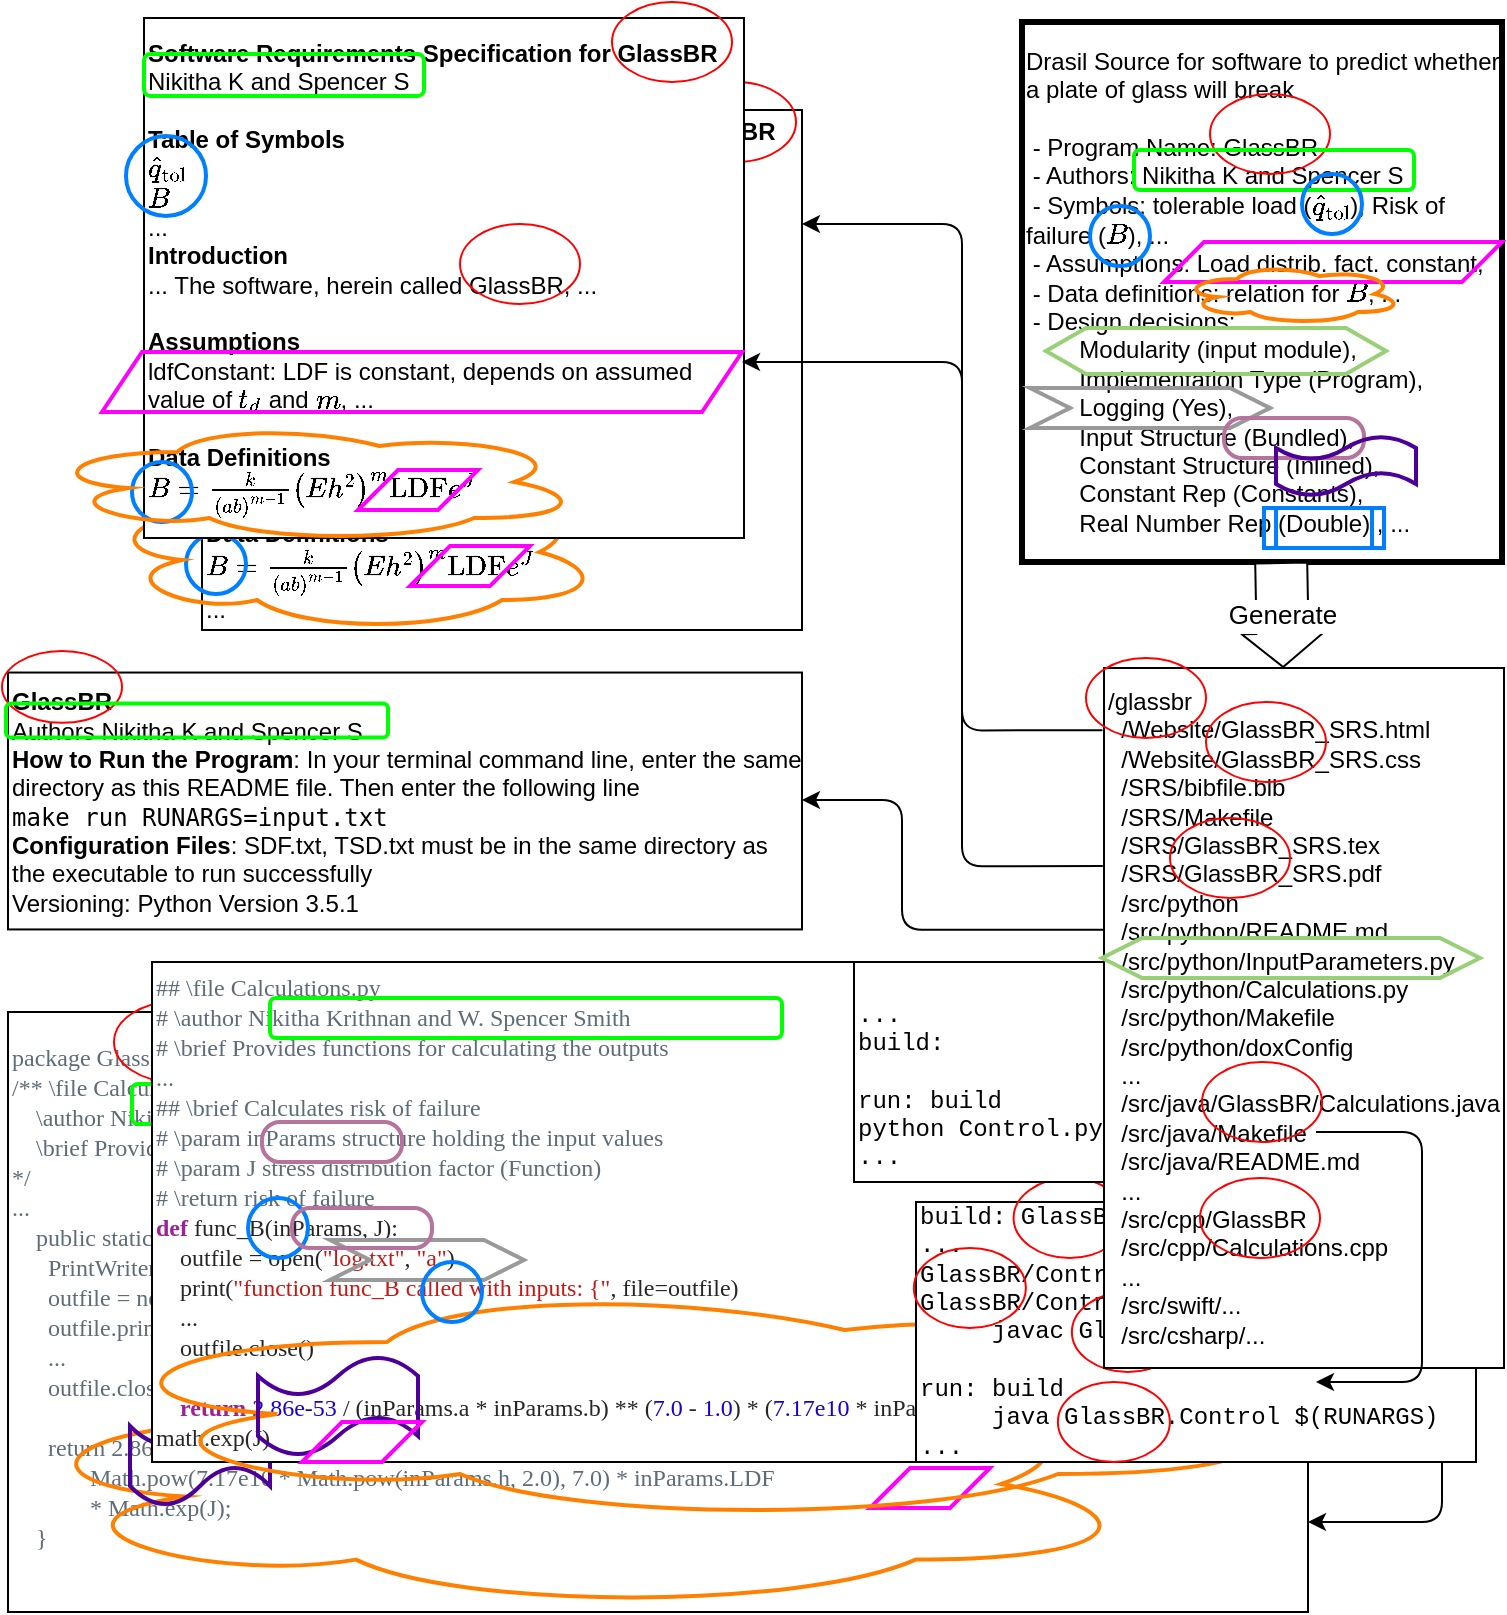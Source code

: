 <mxfile version="15.4.3" type="device"><diagram id="d-WKeMkgtsWJ3UM8GAVP" name="Page-1"><mxGraphModel dx="2272" dy="820" grid="1" gridSize="10" guides="0" tooltips="1" connect="0" arrows="0" fold="1" page="1" pageScale="1" pageWidth="850" pageHeight="1100" math="1" shadow="0"><root><mxCell id="0"/><mxCell id="1" parent="0"/><mxCell id="Y7YsO4KroyBGodmgQjPr-19" value="&lt;p class=&quot;p1&quot; style=&quot;margin: 0px ; font-stretch: normal ; line-height: normal ; background-color: rgb(255 , 255 , 255)&quot;&gt;&lt;font color=&quot;#5d6c79&quot; face=&quot;menlo&quot;&gt;package GlassBR;&lt;/font&gt;&lt;/p&gt;&lt;p class=&quot;p1&quot; style=&quot;margin: 0px ; font-stretch: normal ; line-height: normal ; background-color: rgb(255 , 255 , 255)&quot;&gt;&lt;font color=&quot;#5d6c79&quot; face=&quot;menlo&quot;&gt;/** \file Calculations.java&lt;/font&gt;&lt;/p&gt;&lt;p class=&quot;p1&quot; style=&quot;margin: 0px ; font-stretch: normal ; line-height: normal ; background-color: rgb(255 , 255 , 255)&quot;&gt;&lt;font color=&quot;#5d6c79&quot; face=&quot;menlo&quot;&gt;&amp;nbsp; &amp;nbsp; \author Nikitha Krithnan and W. Spencer Smith&lt;/font&gt;&lt;/p&gt;&lt;p class=&quot;p1&quot; style=&quot;margin: 0px ; font-stretch: normal ; line-height: normal ; background-color: rgb(255 , 255 , 255)&quot;&gt;&lt;font color=&quot;#5d6c79&quot; face=&quot;menlo&quot;&gt;&amp;nbsp; &amp;nbsp; \brief Provides functions for calculating the outputs&lt;/font&gt;&lt;/p&gt;&lt;p class=&quot;p1&quot; style=&quot;margin: 0px ; font-stretch: normal ; line-height: normal ; background-color: rgb(255 , 255 , 255)&quot;&gt;&lt;font color=&quot;#5d6c79&quot; face=&quot;menlo&quot;&gt;*/&lt;/font&gt;&lt;/p&gt;&lt;p class=&quot;p1&quot; style=&quot;margin: 0px ; font-stretch: normal ; line-height: normal ; background-color: rgb(255 , 255 , 255)&quot;&gt;&lt;font color=&quot;#5d6c79&quot; face=&quot;menlo&quot;&gt;...&lt;/font&gt;&lt;/p&gt;&lt;p class=&quot;p1&quot; style=&quot;margin: 0px ; font-stretch: normal ; line-height: normal ; background-color: rgb(255 , 255 , 255)&quot;&gt;&lt;span style=&quot;color: rgb(93 , 108 , 121) ; font-family: &amp;#34;menlo&amp;#34;&quot;&gt;&amp;nbsp; &amp;nbsp; public static double func_B(InputParameters inParams, double J) throws IOException {&lt;/span&gt;&lt;br&gt;&lt;/p&gt;&lt;p class=&quot;p1&quot; style=&quot;margin: 0px ; font-stretch: normal ; line-height: normal ; background-color: rgb(255 , 255 , 255)&quot;&gt;&lt;font color=&quot;#5d6c79&quot; face=&quot;menlo&quot;&gt;&amp;nbsp; &amp;nbsp; &amp;nbsp; PrintWriter outfile;&lt;/font&gt;&lt;/p&gt;&lt;p class=&quot;p1&quot; style=&quot;margin: 0px ; font-stretch: normal ; line-height: normal ; background-color: rgb(255 , 255 , 255)&quot;&gt;&lt;font color=&quot;#5d6c79&quot; face=&quot;menlo&quot;&gt;&amp;nbsp; &amp;nbsp; &amp;nbsp; outfile = new PrintWriter(new FileWriter(new File(&quot;log.txt&quot;), true));&lt;/font&gt;&lt;/p&gt;&lt;p class=&quot;p1&quot; style=&quot;margin: 0px ; font-stretch: normal ; line-height: normal ; background-color: rgb(255 , 255 , 255)&quot;&gt;&lt;font color=&quot;#5d6c79&quot; face=&quot;menlo&quot;&gt;&amp;nbsp; &amp;nbsp; &amp;nbsp; outfile.println(&quot;function func_B called with inputs: {&quot;);&lt;/font&gt;&lt;/p&gt;&lt;p class=&quot;p1&quot; style=&quot;margin: 0px ; font-stretch: normal ; line-height: normal ; background-color: rgb(255 , 255 , 255)&quot;&gt;&lt;span style=&quot;color: rgb(93 , 108 , 121) ; font-family: &amp;#34;menlo&amp;#34;&quot;&gt;&amp;nbsp; &amp;nbsp; &amp;nbsp; ...&lt;/span&gt;&lt;/p&gt;&lt;p class=&quot;p1&quot; style=&quot;margin: 0px ; font-stretch: normal ; line-height: normal ; background-color: rgb(255 , 255 , 255)&quot;&gt;&lt;span style=&quot;color: rgb(93 , 108 , 121) ; font-family: &amp;#34;menlo&amp;#34;&quot;&gt;&amp;nbsp; &amp;nbsp; &amp;nbsp; outfile.close();&lt;/span&gt;&lt;br&gt;&lt;/p&gt;&lt;p class=&quot;p1&quot; style=&quot;margin: 0px ; font-stretch: normal ; line-height: normal ; background-color: rgb(255 , 255 , 255)&quot;&gt;&lt;font color=&quot;#5d6c79&quot; face=&quot;menlo&quot;&gt;&amp;nbsp; &amp;nbsp; &amp;nbsp; &amp;nbsp;&amp;nbsp;&lt;/font&gt;&lt;/p&gt;&lt;p class=&quot;p1&quot; style=&quot;margin: 0px ; font-stretch: normal ; line-height: normal ; background-color: rgb(255 , 255 , 255)&quot;&gt;&lt;font color=&quot;#5d6c79&quot; face=&quot;menlo&quot;&gt;&amp;nbsp; &amp;nbsp; &amp;nbsp; return 2.86e-53 /Math.pow(inParams.a * inParams.b, 7.0 - 1.0) *&lt;/font&gt;&lt;/p&gt;&lt;p class=&quot;p1&quot; style=&quot;margin: 0px ; font-stretch: normal ; line-height: normal ; background-color: rgb(255 , 255 , 255)&quot;&gt;&lt;font color=&quot;#5d6c79&quot; face=&quot;menlo&quot;&gt;&amp;nbsp; &amp;nbsp; &amp;nbsp; &amp;nbsp; &amp;nbsp; &amp;nbsp; &amp;nbsp;Math.pow(7.17e10 * Math.pow(inParams.h, 2.0), 7.0) * inParams.LDF&amp;nbsp;&lt;/font&gt;&lt;/p&gt;&lt;p class=&quot;p1&quot; style=&quot;margin: 0px ; font-stretch: normal ; line-height: normal ; background-color: rgb(255 , 255 , 255)&quot;&gt;&lt;font color=&quot;#5d6c79&quot; face=&quot;menlo&quot;&gt;&amp;nbsp; &amp;nbsp; &amp;nbsp; &amp;nbsp; &amp;nbsp; &amp;nbsp; &amp;nbsp;* Math.exp(J);&lt;/font&gt;&lt;/p&gt;&lt;p class=&quot;p1&quot; style=&quot;margin: 0px ; font-stretch: normal ; line-height: normal ; background-color: rgb(255 , 255 , 255)&quot;&gt;&lt;font color=&quot;#5d6c79&quot; face=&quot;menlo&quot;&gt;&lt;/font&gt;&lt;/p&gt;&lt;p class=&quot;p1&quot; style=&quot;margin: 0px ; font-stretch: normal ; line-height: normal ; background-color: rgb(255 , 255 , 255)&quot;&gt;&lt;font color=&quot;#5d6c79&quot; face=&quot;menlo&quot;&gt;&amp;nbsp; &amp;nbsp; }&lt;/font&gt;&lt;/p&gt;&lt;div&gt;&lt;br&gt;&lt;/div&gt;" style="rounded=0;whiteSpace=wrap;html=1;align=left;fontFamily=Courier New;" parent="1" vertex="1"><mxGeometry x="-797" y="505" width="650" height="300" as="geometry"/></mxCell><mxCell id="Y7YsO4KroyBGodmgQjPr-22" value="" style="ellipse;whiteSpace=wrap;html=1;fillColor=none;strokeColor=#FF0000;" parent="1" vertex="1"><mxGeometry x="-744" y="500" width="60" height="40" as="geometry"/></mxCell><mxCell id="Y7YsO4KroyBGodmgQjPr-29" value="" style="rounded=1;whiteSpace=wrap;html=1;fillColor=none;strokeColor=#00FF00;strokeWidth=2;" parent="1" vertex="1"><mxGeometry x="-735" y="541" width="248" height="20" as="geometry"/></mxCell><mxCell id="Y7YsO4KroyBGodmgQjPr-50" value="" style="ellipse;whiteSpace=wrap;html=1;aspect=fixed;fontFamily=Courier New;strokeWidth=2;fillColor=none;align=left;strokeColor=#007FFF;" parent="1" vertex="1"><mxGeometry x="-634" y="600" width="30" height="30" as="geometry"/></mxCell><mxCell id="Y7YsO4KroyBGodmgQjPr-57" value="" style="ellipse;shape=cloud;whiteSpace=wrap;html=1;fontFamily=Courier New;strokeWidth=2;fillColor=none;align=left;strokeColor=#FF8000;" parent="1" vertex="1"><mxGeometry x="-800" y="678" width="571" height="126" as="geometry"/></mxCell><mxCell id="Y7YsO4KroyBGodmgQjPr-63" value="" style="shape=step;perimeter=stepPerimeter;whiteSpace=wrap;html=1;fixedSize=1;fontFamily=Courier New;strokeWidth=2;fillColor=none;align=left;strokeColor=#999999;" parent="1" vertex="1"><mxGeometry x="-486" y="639" width="120" height="20" as="geometry"/></mxCell><mxCell id="Y7YsO4KroyBGodmgQjPr-66" value="" style="rounded=1;whiteSpace=wrap;html=1;fontFamily=Courier New;strokeWidth=2;fillColor=none;align=left;strokeColor=#B5739D;arcSize=45;" parent="1" vertex="1"><mxGeometry x="-513" y="607" width="70" height="20" as="geometry"/></mxCell><mxCell id="Y7YsO4KroyBGodmgQjPr-69" value="" style="shape=tape;whiteSpace=wrap;html=1;fontFamily=Courier New;strokeWidth=2;fillColor=none;align=left;strokeColor=#4C0099;" parent="1" vertex="1"><mxGeometry x="-736" y="702" width="70" height="50" as="geometry"/></mxCell><mxCell id="jLepKlDc2zNC87XaFifs-2" value="" style="shape=process;whiteSpace=wrap;html=1;backgroundOutline=1;strokeWidth=2;strokeColor=#007FFF;fillColor=none;" parent="1" vertex="1"><mxGeometry x="-448" y="606" width="60" height="20" as="geometry"/></mxCell><mxCell id="UbG10RSQOsBZLtn41_ii-2" value="" style="shape=parallelogram;perimeter=parallelogramPerimeter;whiteSpace=wrap;html=1;fixedSize=1;fontFamily=Courier New;strokeWidth=2;fillColor=none;align=left;strokeColor=#FF00FF;" parent="1" vertex="1"><mxGeometry x="-366" y="733" width="60" height="20" as="geometry"/></mxCell><mxCell id="YKedqq_vjs1xDcSKjSfu-3" value="" style="group" vertex="1" connectable="0" parent="1"><mxGeometry x="-290" y="10" width="240" height="270" as="geometry"/></mxCell><mxCell id="fEJaJfxORMcDwGVmGDDN-1" value="Drasil Source for software to predict whether a plate of glass will break&lt;br&gt;&lt;span&gt;&lt;br&gt;&amp;nbsp;- Program Name: GlassBR&lt;br&gt;&amp;nbsp;- Authors: Nikitha K and Spencer S&lt;br&gt;&lt;/span&gt;&lt;span&gt;&amp;nbsp;- Symbols: tolerable load (\(\hat{q}_\text{tol}\)), Risk of failure (\(B\)), ...&lt;/span&gt;&lt;span&gt;&lt;br&gt;&lt;/span&gt;&lt;span&gt;&amp;nbsp;- Assumptions: Load distrib. fact. constant,&lt;br&gt;&lt;/span&gt;&amp;nbsp;- Data definitions: relation for&amp;nbsp;\(B\), ...&lt;span&gt;&lt;br&gt;&lt;/span&gt;&lt;span&gt;&amp;nbsp;- Design decisions: &lt;br&gt;&lt;span style=&quot;white-space: pre&quot;&gt;&#9;&lt;/span&gt;Modularity (input module), &lt;br&gt;&lt;span style=&quot;white-space: pre&quot;&gt;&#9;&lt;/span&gt;Implementation Type (Program), &lt;br&gt;&lt;span style=&quot;white-space: pre&quot;&gt;&#9;&lt;/span&gt;Logging (Yes),&lt;br&gt;&lt;span style=&quot;white-space: pre&quot;&gt;&#9;&lt;/span&gt;Input Structure (Bundled), &lt;br&gt;&lt;span style=&quot;white-space: pre&quot;&gt;&#9;&lt;/span&gt;Constant Structure (Inlined), &lt;br&gt;&lt;span style=&quot;white-space: pre&quot;&gt;&#9;&lt;/span&gt;Constant Rep (Constants), &lt;br&gt;&lt;span style=&quot;white-space: pre&quot;&gt;&#9;&lt;/span&gt;Real Number Rep (Double) , ...&lt;br&gt;&lt;/span&gt;" style="rounded=0;whiteSpace=wrap;html=1;align=left;strokeWidth=3;" parent="YKedqq_vjs1xDcSKjSfu-3" vertex="1"><mxGeometry width="240" height="270" as="geometry"/></mxCell><mxCell id="Y7YsO4KroyBGodmgQjPr-6" value="" style="ellipse;whiteSpace=wrap;html=1;fillColor=none;strokeColor=#FF0000;" parent="YKedqq_vjs1xDcSKjSfu-3" vertex="1"><mxGeometry x="94" y="36" width="60" height="40" as="geometry"/></mxCell><mxCell id="Y7YsO4KroyBGodmgQjPr-14" style="edgeStyle=orthogonalEdgeStyle;rounded=0;orthogonalLoop=1;jettySize=auto;html=1;exitX=0.5;exitY=1;exitDx=0;exitDy=0;" parent="YKedqq_vjs1xDcSKjSfu-3" source="Y7YsO4KroyBGodmgQjPr-6" target="Y7YsO4KroyBGodmgQjPr-6" edge="1"><mxGeometry relative="1" as="geometry"/></mxCell><mxCell id="Y7YsO4KroyBGodmgQjPr-15" value="" style="rounded=1;whiteSpace=wrap;html=1;fillColor=none;strokeColor=#00FF00;strokeWidth=2;" parent="YKedqq_vjs1xDcSKjSfu-3" vertex="1"><mxGeometry x="56" y="64" width="140" height="20" as="geometry"/></mxCell><mxCell id="Y7YsO4KroyBGodmgQjPr-44" value="" style="ellipse;whiteSpace=wrap;html=1;aspect=fixed;fontFamily=Courier New;strokeWidth=2;fillColor=none;align=left;strokeColor=#007FFF;" parent="YKedqq_vjs1xDcSKjSfu-3" vertex="1"><mxGeometry x="140" y="76" width="30" height="30" as="geometry"/></mxCell><mxCell id="Y7YsO4KroyBGodmgQjPr-45" value="" style="ellipse;whiteSpace=wrap;html=1;aspect=fixed;fontFamily=Courier New;strokeWidth=2;fillColor=none;align=left;strokeColor=#007FFF;" parent="YKedqq_vjs1xDcSKjSfu-3" vertex="1"><mxGeometry x="34" y="92" width="30" height="30" as="geometry"/></mxCell><mxCell id="Y7YsO4KroyBGodmgQjPr-51" value="" style="shape=parallelogram;perimeter=parallelogramPerimeter;whiteSpace=wrap;html=1;fixedSize=1;fontFamily=Courier New;strokeWidth=2;fillColor=none;align=left;strokeColor=#FF00FF;" parent="YKedqq_vjs1xDcSKjSfu-3" vertex="1"><mxGeometry x="71" y="110" width="169" height="20" as="geometry"/></mxCell><mxCell id="Y7YsO4KroyBGodmgQjPr-54" value="" style="ellipse;shape=cloud;whiteSpace=wrap;html=1;fontFamily=Courier New;strokeWidth=2;fillColor=none;align=left;strokeColor=#FF8000;" parent="YKedqq_vjs1xDcSKjSfu-3" vertex="1"><mxGeometry x="80" y="121" width="110" height="30" as="geometry"/></mxCell><mxCell id="Y7YsO4KroyBGodmgQjPr-59" value="" style="shape=hexagon;perimeter=hexagonPerimeter2;whiteSpace=wrap;html=1;fixedSize=1;fontFamily=Courier New;strokeWidth=2;fillColor=none;align=left;strokeColor=#97D077;" parent="YKedqq_vjs1xDcSKjSfu-3" vertex="1"><mxGeometry x="12" y="153" width="170" height="23" as="geometry"/></mxCell><mxCell id="Y7YsO4KroyBGodmgQjPr-61" value="" style="shape=step;perimeter=stepPerimeter;whiteSpace=wrap;html=1;fixedSize=1;fontFamily=Courier New;strokeWidth=2;fillColor=none;align=left;strokeColor=#999999;" parent="YKedqq_vjs1xDcSKjSfu-3" vertex="1"><mxGeometry x="4" y="183" width="120" height="20" as="geometry"/></mxCell><mxCell id="Y7YsO4KroyBGodmgQjPr-64" value="" style="rounded=1;whiteSpace=wrap;html=1;fontFamily=Courier New;strokeWidth=2;fillColor=none;align=left;strokeColor=#B5739D;arcSize=45;" parent="YKedqq_vjs1xDcSKjSfu-3" vertex="1"><mxGeometry x="101" y="198" width="70" height="20" as="geometry"/></mxCell><mxCell id="Y7YsO4KroyBGodmgQjPr-67" value="" style="shape=tape;whiteSpace=wrap;html=1;fontFamily=Courier New;strokeWidth=2;fillColor=none;align=left;strokeColor=#4C0099;" parent="YKedqq_vjs1xDcSKjSfu-3" vertex="1"><mxGeometry x="127" y="207" width="70" height="30" as="geometry"/></mxCell><mxCell id="jLepKlDc2zNC87XaFifs-1" value="" style="shape=process;whiteSpace=wrap;html=1;backgroundOutline=1;strokeWidth=2;strokeColor=#007FFF;fillColor=none;" parent="YKedqq_vjs1xDcSKjSfu-3" vertex="1"><mxGeometry x="121" y="243" width="60" height="20" as="geometry"/></mxCell><mxCell id="YKedqq_vjs1xDcSKjSfu-8" value="" style="group" vertex="1" connectable="0" parent="1"><mxGeometry x="-750" y="40" width="350" height="274" as="geometry"/></mxCell><mxCell id="Y7YsO4KroyBGodmgQjPr-11" value="&lt;b&gt;Software Requirements Specification for GlassBR&lt;/b&gt;&lt;br&gt;Nikitha Krithnan and Spencer Smith&lt;br&gt;&lt;br&gt;&lt;b&gt;Table of Symbols&lt;/b&gt;&lt;br&gt;qhat&lt;br&gt;B&lt;br&gt;...&lt;br&gt;&lt;b&gt;Introduction&lt;/b&gt;&lt;br&gt;... The software, herein called GlassBR, ...&lt;br&gt;&lt;br&gt;&lt;b&gt;Assumptions&lt;/b&gt;&lt;br&gt;StdVals: LDF is constant&lt;br&gt;...&lt;br&gt;&lt;br&gt;&lt;b&gt;Data Definitions&lt;/b&gt;&lt;br&gt;\(B=\frac{k}{\left(a b\right)^{m-1}} \left(E h^{2}\right)^{m} \text{LDF} e^{J}\)&lt;br&gt;..." style="rounded=0;whiteSpace=wrap;html=1;align=left;" parent="YKedqq_vjs1xDcSKjSfu-8" vertex="1"><mxGeometry x="50" y="14" width="300" height="260" as="geometry"/></mxCell><mxCell id="Y7YsO4KroyBGodmgQjPr-27" value="" style="ellipse;whiteSpace=wrap;html=1;fillColor=none;strokeColor=#FF0000;" parent="YKedqq_vjs1xDcSKjSfu-8" vertex="1"><mxGeometry x="287" width="60" height="40" as="geometry"/></mxCell><mxCell id="UbG10RSQOsBZLtn41_ii-4" value="" style="shape=parallelogram;perimeter=parallelogramPerimeter;whiteSpace=wrap;html=1;fixedSize=1;fontFamily=Courier New;strokeWidth=2;fillColor=none;align=left;strokeColor=#FF00FF;" parent="YKedqq_vjs1xDcSKjSfu-8" vertex="1"><mxGeometry x="154" y="232" width="60" height="20" as="geometry"/></mxCell><mxCell id="UbG10RSQOsBZLtn41_ii-5" value="" style="ellipse;whiteSpace=wrap;html=1;aspect=fixed;fontFamily=Courier New;strokeWidth=2;fillColor=none;align=left;strokeColor=#007FFF;" parent="YKedqq_vjs1xDcSKjSfu-8" vertex="1"><mxGeometry x="42" y="226" width="30" height="30" as="geometry"/></mxCell><mxCell id="Y7YsO4KroyBGodmgQjPr-56" value="" style="ellipse;shape=cloud;whiteSpace=wrap;html=1;fontFamily=Courier New;strokeWidth=2;fillColor=none;align=left;strokeColor=#FF8000;" parent="YKedqq_vjs1xDcSKjSfu-8" vertex="1"><mxGeometry y="195" width="250" height="80" as="geometry"/></mxCell><mxCell id="YKedqq_vjs1xDcSKjSfu-6" value="" style="group" vertex="1" connectable="0" parent="YKedqq_vjs1xDcSKjSfu-8"><mxGeometry x="-10" y="-40" width="331" height="290" as="geometry"/></mxCell><mxCell id="fEJaJfxORMcDwGVmGDDN-6" value="&lt;div&gt;&lt;b&gt;Software Requirements Specification for GlassBR&lt;/b&gt;&lt;br&gt;&lt;/div&gt;&lt;div&gt;Nikitha K and Spencer S&lt;/div&gt;&lt;br&gt;&lt;b&gt;Table of Symbols&lt;/b&gt;&lt;br&gt;\(\hat{q}_\text{tol}\)&lt;br&gt;\(B\)&lt;br&gt;...&lt;br&gt;&lt;b&gt;Introduction&lt;/b&gt;&lt;br&gt;... The software, herein called GlassBR, ...&lt;br&gt;&lt;br&gt;&lt;b&gt;Assumptions&lt;/b&gt;&lt;br&gt;ldfConstant: LDF is constant, depends on assumed value of \(t_d\) and \(m\), ...&lt;br&gt;&lt;br&gt;&lt;b&gt;Data Definitions&lt;/b&gt;&lt;br&gt;\(B=\frac{k}{\left(a b\right)^{m-1}} \left(E h^{2}\right)^{m} \text{LDF} e^{J}\)" style="rounded=0;whiteSpace=wrap;html=1;align=left;" parent="YKedqq_vjs1xDcSKjSfu-6" vertex="1"><mxGeometry x="31" y="8" width="300" height="260" as="geometry"/></mxCell><mxCell id="Y7YsO4KroyBGodmgQjPr-16" value="" style="rounded=1;whiteSpace=wrap;html=1;fillColor=none;strokeColor=#00FF00;strokeWidth=2;" parent="YKedqq_vjs1xDcSKjSfu-6" vertex="1"><mxGeometry x="31" y="26" width="140" height="21" as="geometry"/></mxCell><mxCell id="Y7YsO4KroyBGodmgQjPr-25" value="" style="ellipse;whiteSpace=wrap;html=1;fillColor=none;strokeColor=#FF0000;" parent="YKedqq_vjs1xDcSKjSfu-6" vertex="1"><mxGeometry x="265" width="60" height="40" as="geometry"/></mxCell><mxCell id="Y7YsO4KroyBGodmgQjPr-33" value="" style="ellipse;whiteSpace=wrap;html=1;fillColor=none;strokeColor=#FF0000;strokeWidth=1;" parent="YKedqq_vjs1xDcSKjSfu-6" vertex="1"><mxGeometry x="189" y="111" width="60" height="40" as="geometry"/></mxCell><mxCell id="Y7YsO4KroyBGodmgQjPr-46" value="" style="ellipse;whiteSpace=wrap;html=1;aspect=fixed;fontFamily=Courier New;strokeWidth=2;fillColor=none;align=left;strokeColor=#007FFF;" parent="YKedqq_vjs1xDcSKjSfu-6" vertex="1"><mxGeometry x="22" y="67" width="40" height="40" as="geometry"/></mxCell><mxCell id="Y7YsO4KroyBGodmgQjPr-48" value="" style="ellipse;whiteSpace=wrap;html=1;aspect=fixed;fontFamily=Courier New;strokeWidth=2;fillColor=none;align=left;strokeColor=#007FFF;" parent="YKedqq_vjs1xDcSKjSfu-6" vertex="1"><mxGeometry x="25" y="230" width="30" height="30" as="geometry"/></mxCell><mxCell id="Y7YsO4KroyBGodmgQjPr-52" value="" style="shape=parallelogram;perimeter=parallelogramPerimeter;whiteSpace=wrap;html=1;fixedSize=1;fontFamily=Courier New;strokeWidth=2;fillColor=none;align=left;strokeColor=#FF00FF;" parent="YKedqq_vjs1xDcSKjSfu-6" vertex="1"><mxGeometry x="10" y="175" width="320" height="30" as="geometry"/></mxCell><mxCell id="Y7YsO4KroyBGodmgQjPr-53" value="" style="shape=parallelogram;perimeter=parallelogramPerimeter;whiteSpace=wrap;html=1;fixedSize=1;fontFamily=Courier New;strokeWidth=2;fillColor=none;align=left;strokeColor=#FF00FF;" parent="YKedqq_vjs1xDcSKjSfu-6" vertex="1"><mxGeometry x="138" y="234" width="60" height="20" as="geometry"/></mxCell><mxCell id="Y7YsO4KroyBGodmgQjPr-55" value="" style="ellipse;shape=cloud;whiteSpace=wrap;html=1;fontFamily=Courier New;strokeWidth=2;fillColor=none;align=left;strokeColor=#FF8000;" parent="YKedqq_vjs1xDcSKjSfu-6" vertex="1"><mxGeometry x="-20" y="210" width="270" height="60" as="geometry"/></mxCell><mxCell id="YKedqq_vjs1xDcSKjSfu-9" value="" style="group" vertex="1" connectable="0" parent="1"><mxGeometry x="-800" y="320" width="400" height="150" as="geometry"/></mxCell><mxCell id="fEJaJfxORMcDwGVmGDDN-4" value="&lt;br&gt;&lt;div&gt;&lt;b&gt;GlassBR&lt;/b&gt;&lt;/div&gt;Authors Nikitha K and Spencer S&lt;br&gt;&lt;b&gt;How to Run the Program&lt;/b&gt;: In your terminal command line, enter the same directory as this README file. Then enter the following line&lt;br&gt;&lt;code&gt;make run RUNARGS=input.txt&lt;br&gt;&lt;span style=&quot;font-family: &amp;#34;helvetica&amp;#34;&quot;&gt;&lt;b&gt;Configuration Files&lt;/b&gt;: SDF.txt, TSD.txt must be in the same directory as the executable to run successfully&lt;br&gt;&lt;/span&gt;&lt;span style=&quot;font-family: &amp;#34;helvetica&amp;#34;&quot;&gt;Versioning: Python Version 3.5.1&lt;/span&gt;&lt;br&gt;&lt;/code&gt;&lt;p dir=&quot;auto&quot;&gt;&lt;/p&gt;" style="rounded=0;whiteSpace=wrap;html=1;align=left;" parent="YKedqq_vjs1xDcSKjSfu-9" vertex="1"><mxGeometry x="3" y="15.269" width="397" height="128.443" as="geometry"/></mxCell><mxCell id="Y7YsO4KroyBGodmgQjPr-9" value="" style="ellipse;whiteSpace=wrap;html=1;fillColor=none;strokeColor=#FF0000;" parent="YKedqq_vjs1xDcSKjSfu-9" vertex="1"><mxGeometry y="4.491" width="60" height="35.928" as="geometry"/></mxCell><mxCell id="Y7YsO4KroyBGodmgQjPr-70" value="" style="rounded=1;whiteSpace=wrap;html=1;fillColor=none;strokeColor=#00FF00;strokeWidth=2;" parent="YKedqq_vjs1xDcSKjSfu-9" vertex="1"><mxGeometry x="2" y="30.743" width="191" height="17.066" as="geometry"/></mxCell><mxCell id="Y7YsO4KroyBGodmgQjPr-20" value="&lt;font face=&quot;Helvetica&quot; style=&quot;font-size: 13px&quot;&gt;Generate&lt;/font&gt;" style="shape=flexArrow;endArrow=classic;html=1;fontFamily=Courier New;fillColor=#ffffff;width=26;endSize=5.27;endWidth=14;entryX=0.448;entryY=0;entryDx=0;entryDy=0;entryPerimeter=0;exitX=0.54;exitY=1;exitDx=0;exitDy=0;exitPerimeter=0;" parent="1" source="fEJaJfxORMcDwGVmGDDN-1" target="fEJaJfxORMcDwGVmGDDN-5" edge="1"><mxGeometry x="-810" y="10" width="50" height="50" as="geometry"><mxPoint x="-160" y="300" as="sourcePoint"/><mxPoint x="-181" y="350" as="targetPoint"/></mxGeometry></mxCell><mxCell id="YKedqq_vjs1xDcSKjSfu-16" value="" style="endArrow=classic;html=1;rounded=1;edgeStyle=orthogonalEdgeStyle;entryX=1;entryY=0.496;entryDx=0;entryDy=0;entryPerimeter=0;exitX=0.002;exitY=0.374;exitDx=0;exitDy=0;exitPerimeter=0;" edge="1" parent="1" source="fEJaJfxORMcDwGVmGDDN-5" target="fEJaJfxORMcDwGVmGDDN-4"><mxGeometry width="50" height="50" relative="1" as="geometry"><mxPoint x="-250" y="460" as="sourcePoint"/><mxPoint x="-320" y="370" as="targetPoint"/><Array as="points"><mxPoint x="-350" y="464"/><mxPoint x="-350" y="399"/></Array></mxGeometry></mxCell><mxCell id="YKedqq_vjs1xDcSKjSfu-17" value="" style="endArrow=classic;html=1;rounded=1;edgeStyle=orthogonalEdgeStyle;exitX=-0.004;exitY=0.089;exitDx=0;exitDy=0;exitPerimeter=0;" edge="1" parent="1" source="fEJaJfxORMcDwGVmGDDN-5"><mxGeometry width="50" height="50" relative="1" as="geometry"><mxPoint x="-270" y="365" as="sourcePoint"/><mxPoint x="-400" y="111" as="targetPoint"/><Array as="points"><mxPoint x="-320" y="364"/><mxPoint x="-320" y="111"/></Array></mxGeometry></mxCell><mxCell id="YKedqq_vjs1xDcSKjSfu-18" value="" style="endArrow=classic;html=1;rounded=1;edgeStyle=orthogonalEdgeStyle;entryX=1.014;entryY=0.397;entryDx=0;entryDy=0;entryPerimeter=0;exitX=-0.003;exitY=0.283;exitDx=0;exitDy=0;exitPerimeter=0;" edge="1" parent="1" source="fEJaJfxORMcDwGVmGDDN-5"><mxGeometry width="50" height="50" relative="1" as="geometry"><mxPoint x="-255.0" y="432.93" as="sourcePoint"/><mxPoint x="-430.0" y="180.0" as="targetPoint"/><Array as="points"><mxPoint x="-320" y="432"/><mxPoint x="-320" y="180"/></Array></mxGeometry></mxCell><mxCell id="YKedqq_vjs1xDcSKjSfu-99" value="" style="endArrow=classic;html=1;rounded=1;edgeStyle=orthogonalEdgeStyle;" edge="1" parent="1"><mxGeometry width="50" height="50" relative="1" as="geometry"><mxPoint x="-249" y="507" as="sourcePoint"/><mxPoint x="-300" y="507" as="targetPoint"/><Array as="points"><mxPoint x="-249" y="507"/></Array></mxGeometry></mxCell><mxCell id="YKedqq_vjs1xDcSKjSfu-102" value="" style="endArrow=classic;html=1;rounded=1;edgeStyle=orthogonalEdgeStyle;entryX=1;entryY=0.85;entryDx=0;entryDy=0;entryPerimeter=0;" edge="1" parent="1" target="Y7YsO4KroyBGodmgQjPr-19"><mxGeometry width="50" height="50" relative="1" as="geometry"><mxPoint x="-80" y="560" as="sourcePoint"/><mxPoint x="-140" y="760" as="targetPoint"/><Array as="points"><mxPoint x="-80" y="560"/><mxPoint x="-80" y="760"/></Array></mxGeometry></mxCell><mxCell id="YKedqq_vjs1xDcSKjSfu-103" value="" style="endArrow=classic;html=1;rounded=1;edgeStyle=orthogonalEdgeStyle;exitX=0.001;exitY=0.455;exitDx=0;exitDy=0;exitPerimeter=0;" edge="1" parent="1"><mxGeometry width="50" height="50" relative="1" as="geometry"><mxPoint x="-248.8" y="493.25" as="sourcePoint"/><mxPoint x="-400" y="494" as="targetPoint"/><Array as="points"><mxPoint x="-400" y="494"/></Array></mxGeometry></mxCell><mxCell id="UbG10RSQOsBZLtn41_ii-14" value="" style="ellipse;whiteSpace=wrap;html=1;aspect=fixed;" parent="1" vertex="1"><mxGeometry x="-168" y="530" width="20" height="20" as="geometry"/></mxCell><mxCell id="Y7YsO4KroyBGodmgQjPr-18" value="&lt;p class=&quot;p1&quot; style=&quot;margin: 0px ; font-stretch: normal ; line-height: normal ; font-family: &amp;#34;menlo&amp;#34; ; color: rgb(93 , 108 , 121) ; background-color: rgb(255 , 255 , 255)&quot;&gt;## \file Calculations.py&lt;/p&gt;&lt;p class=&quot;p1&quot; style=&quot;margin: 0px ; font-stretch: normal ; line-height: normal ; font-family: &amp;#34;menlo&amp;#34; ; color: rgb(93 , 108 , 121) ; background-color: rgb(255 , 255 , 255)&quot;&gt;# \author Nikitha Krithnan and W. Spencer Smith&lt;/p&gt;&lt;p class=&quot;p1&quot; style=&quot;margin: 0px ; font-stretch: normal ; line-height: normal ; font-family: &amp;#34;menlo&amp;#34; ; color: rgb(93 , 108 , 121) ; background-color: rgb(255 , 255 , 255)&quot;&gt;&lt;span style=&quot;font-family: &amp;#34;menlo&amp;#34;&quot;&gt;# \brief Provides functions for calculating the outputs&lt;/span&gt;&lt;/p&gt;&lt;p class=&quot;p1&quot; style=&quot;margin: 0px ; font-stretch: normal ; line-height: normal ; font-family: &amp;#34;menlo&amp;#34; ; color: rgb(93 , 108 , 121) ; background-color: rgb(255 , 255 , 255)&quot;&gt;...&lt;/p&gt;&lt;p class=&quot;p1&quot; style=&quot;margin: 0px ; font-stretch: normal ; line-height: normal ; font-family: &amp;#34;menlo&amp;#34; ; color: rgb(93 , 108 , 121) ; background-color: rgb(255 , 255 , 255)&quot;&gt;## \brief Calculates risk of failure&lt;/p&gt;&lt;p class=&quot;p1&quot; style=&quot;margin: 0px ; font-stretch: normal ; line-height: normal ; font-family: &amp;#34;menlo&amp;#34; ; color: rgb(93 , 108 , 121) ; background-color: rgb(255 , 255 , 255)&quot;&gt;# \param inParams structure holding the input values&lt;/p&gt;&lt;p class=&quot;p1&quot; style=&quot;margin: 0px ; font-stretch: normal ; line-height: normal ; font-family: &amp;#34;menlo&amp;#34; ; color: rgb(93 , 108 , 121) ; background-color: rgb(255 , 255 , 255)&quot;&gt;# \param J stress distribution factor (Function)&lt;/p&gt;&lt;p class=&quot;p1&quot; style=&quot;margin: 0px ; font-stretch: normal ; line-height: normal ; font-family: &amp;#34;menlo&amp;#34; ; color: rgb(93 , 108 , 121) ; background-color: rgb(255 , 255 , 255)&quot;&gt;# \return risk of failure&lt;/p&gt;&lt;p class=&quot;p2&quot; style=&quot;margin: 0px ; font-stretch: normal ; line-height: normal ; font-family: &amp;#34;menlo&amp;#34; ; color: rgba(0 , 0 , 0 , 0.85) ; background-color: rgb(255 , 255 , 255)&quot;&gt;&lt;span class=&quot;s1&quot; style=&quot;color: rgb(155 , 35 , 147)&quot;&gt;&lt;b&gt;def&lt;/b&gt;&lt;/span&gt; func_B(inParams, J):&lt;/p&gt;&lt;p class=&quot;p2&quot; style=&quot;margin: 0px ; font-stretch: normal ; line-height: normal ; font-family: &amp;#34;menlo&amp;#34; ; color: rgba(0 , 0 , 0 , 0.85) ; background-color: rgb(255 , 255 , 255)&quot;&gt;&lt;span class=&quot;Apple-converted-space&quot;&gt;&amp;nbsp; &amp;nbsp; &lt;/span&gt;outfile = open(&lt;span class=&quot;s2&quot; style=&quot;color: rgb(196 , 26 , 22)&quot;&gt;&quot;log.txt&quot;&lt;/span&gt;, &lt;span class=&quot;s2&quot; style=&quot;color: rgb(196 , 26 , 22)&quot;&gt;&quot;a&quot;&lt;/span&gt;)&lt;/p&gt;&lt;p class=&quot;p3&quot; style=&quot;margin: 0px ; font-stretch: normal ; line-height: normal ; font-family: &amp;#34;menlo&amp;#34; ; color: rgb(196 , 26 , 22) ; background-color: rgb(255 , 255 , 255)&quot;&gt;&lt;span class=&quot;s3&quot; style=&quot;color: rgba(0 , 0 , 0 , 0.85)&quot;&gt;&lt;span class=&quot;Apple-converted-space&quot;&gt;&amp;nbsp; &amp;nbsp; &lt;/span&gt;print(&lt;/span&gt;&quot;function func_B called with inputs: {&quot;&lt;span class=&quot;s3&quot; style=&quot;color: rgba(0 , 0 , 0 , 0.85)&quot;&gt;, file=outfile)&lt;/span&gt;&lt;/p&gt;&lt;p class=&quot;p2&quot; style=&quot;margin: 0px ; font-stretch: normal ; line-height: normal ; font-family: &amp;#34;menlo&amp;#34; ; color: rgba(0 , 0 , 0 , 0.85) ; background-color: rgb(255 , 255 , 255)&quot;&gt;&lt;span class=&quot;Apple-converted-space&quot;&gt;&amp;nbsp; &amp;nbsp; ...&lt;/span&gt;&lt;/p&gt;&lt;p class=&quot;p2&quot; style=&quot;margin: 0px ; font-stretch: normal ; line-height: normal ; font-family: &amp;#34;menlo&amp;#34; ; color: rgba(0 , 0 , 0 , 0.85) ; background-color: rgb(255 , 255 , 255)&quot;&gt;&lt;span class=&quot;Apple-converted-space&quot;&gt;&amp;nbsp; &amp;nbsp;&amp;nbsp;&lt;/span&gt;outfile.close()&lt;br&gt;&lt;/p&gt;&lt;p class=&quot;p4&quot; style=&quot;margin: 0px ; font-stretch: normal ; line-height: normal ; font-family: &amp;#34;menlo&amp;#34; ; color: rgba(0 , 0 , 0 , 0.85) ; background-color: rgb(255 , 255 , 255) ; min-height: 14px&quot;&gt;&lt;span class=&quot;Apple-converted-space&quot;&gt;&amp;nbsp;&amp;nbsp; &amp;nbsp;&lt;/span&gt;&lt;/p&gt;&lt;p class=&quot;p2&quot; style=&quot;margin: 0px ; font-stretch: normal ; line-height: normal ; font-family: &amp;#34;menlo&amp;#34; ; color: rgba(0 , 0 , 0 , 0.85) ; background-color: rgb(255 , 255 , 255)&quot;&gt;&lt;span class=&quot;Apple-converted-space&quot;&gt;&amp;nbsp; &amp;nbsp; &lt;/span&gt;&lt;span class=&quot;s1&quot; style=&quot;color: rgb(155 , 35 , 147)&quot;&gt;&lt;b&gt;return&lt;/b&gt;&lt;/span&gt; &lt;span class=&quot;s4&quot; style=&quot;color: rgb(28 , 0 , 207)&quot;&gt;2.86e-53&lt;/span&gt; / (inParams.a * inParams.b) ** (&lt;span class=&quot;s4&quot; style=&quot;color: rgb(28 , 0 , 207)&quot;&gt;7.0&lt;/span&gt; - &lt;span class=&quot;s4&quot; style=&quot;color: rgb(28 , 0 , 207)&quot;&gt;1.0&lt;/span&gt;) * (&lt;span class=&quot;s4&quot; style=&quot;color: rgb(28 , 0 , 207)&quot;&gt;7.17e10&lt;/span&gt; * inParams.h ** &lt;span class=&quot;s4&quot; style=&quot;color: rgb(28 , 0 , 207)&quot;&gt;2.0&lt;/span&gt;) ** &lt;span class=&quot;s4&quot; style=&quot;color: rgb(28 , 0 , 207)&quot;&gt;7.0&lt;/span&gt; * inParams.LDF * math.exp(J)&lt;/p&gt;" style="rounded=0;whiteSpace=wrap;html=1;align=left;fontFamily=Courier New;" parent="1" vertex="1"><mxGeometry x="-725" y="480" width="580" height="250" as="geometry"/></mxCell><mxCell id="Y7YsO4KroyBGodmgQjPr-58" value="" style="ellipse;shape=cloud;whiteSpace=wrap;html=1;fontFamily=Courier New;strokeWidth=2;fillColor=none;align=left;strokeColor=#FF8000;" parent="1" vertex="1"><mxGeometry x="-760" y="640" width="610" height="120" as="geometry"/></mxCell><mxCell id="Y7YsO4KroyBGodmgQjPr-28" value="" style="rounded=1;whiteSpace=wrap;html=1;fillColor=none;strokeColor=#00FF00;strokeWidth=2;" parent="1" vertex="1"><mxGeometry x="-666" y="498" width="256" height="20" as="geometry"/></mxCell><mxCell id="Y7YsO4KroyBGodmgQjPr-49" value="" style="ellipse;whiteSpace=wrap;html=1;aspect=fixed;fontFamily=Courier New;strokeWidth=2;fillColor=none;align=left;strokeColor=#007FFF;" parent="1" vertex="1"><mxGeometry x="-677" y="598" width="30" height="30" as="geometry"/></mxCell><mxCell id="Y7YsO4KroyBGodmgQjPr-62" value="" style="shape=step;perimeter=stepPerimeter;whiteSpace=wrap;html=1;fixedSize=1;fontFamily=Courier New;strokeWidth=2;fillColor=none;align=left;strokeColor=#999999;" parent="1" vertex="1"><mxGeometry x="-636" y="619" width="97" height="20" as="geometry"/></mxCell><mxCell id="Y7YsO4KroyBGodmgQjPr-65" value="" style="rounded=1;whiteSpace=wrap;html=1;fontFamily=Courier New;strokeWidth=2;fillColor=none;align=left;strokeColor=#B5739D;arcSize=45;" parent="1" vertex="1"><mxGeometry x="-655" y="603" width="70" height="20" as="geometry"/></mxCell><mxCell id="Y7YsO4KroyBGodmgQjPr-68" value="" style="shape=tape;whiteSpace=wrap;html=1;fontFamily=Courier New;strokeWidth=2;fillColor=none;align=left;strokeColor=#4C0099;" parent="1" vertex="1"><mxGeometry x="-672" y="677" width="80" height="50" as="geometry"/></mxCell><mxCell id="UbG10RSQOsBZLtn41_ii-3" value="" style="shape=parallelogram;perimeter=parallelogramPerimeter;whiteSpace=wrap;html=1;fixedSize=1;fontFamily=Courier New;strokeWidth=2;fillColor=none;align=left;strokeColor=#FF00FF;" parent="1" vertex="1"><mxGeometry x="-650" y="710" width="60" height="20" as="geometry"/></mxCell><mxCell id="YKedqq_vjs1xDcSKjSfu-19" value="" style="ellipse;whiteSpace=wrap;html=1;aspect=fixed;fontFamily=Courier New;strokeWidth=2;fillColor=none;align=left;strokeColor=#007FFF;" vertex="1" parent="1"><mxGeometry x="-590" y="630" width="30" height="30" as="geometry"/></mxCell><mxCell id="YKedqq_vjs1xDcSKjSfu-20" value="" style="rounded=1;whiteSpace=wrap;html=1;fontFamily=Courier New;strokeWidth=2;fillColor=none;align=left;strokeColor=#B5739D;arcSize=45;" vertex="1" parent="1"><mxGeometry x="-670" y="560" width="70" height="20" as="geometry"/></mxCell><mxCell id="YKedqq_vjs1xDcSKjSfu-10" value="" style="group" vertex="1" connectable="0" parent="1"><mxGeometry x="-343" y="588" width="280" height="142" as="geometry"/></mxCell><mxCell id="Y7YsO4KroyBGodmgQjPr-17" value="&lt;div&gt;build: GlassBR/Control.class&lt;/div&gt;&lt;div&gt;...&lt;/div&gt;&lt;div&gt;GlassBR/Control.class: GlassBR/Control.java&amp;nbsp;&lt;span&gt;...&lt;/span&gt;&lt;/div&gt;&lt;div&gt;&lt;span&gt;&amp;nbsp; &amp;nbsp; &amp;nbsp;javac GlassBR/Control.java&lt;/span&gt;&lt;/div&gt;&lt;div&gt;&lt;br&gt;&lt;/div&gt;&lt;div&gt;run: build&lt;/div&gt;&lt;div&gt;&lt;span&gt;&lt;/span&gt;&amp;nbsp; &amp;nbsp; &amp;nbsp;java GlassBR.Control $(RUNARGS)&lt;/div&gt;&lt;div&gt;...&lt;/div&gt;" style="rounded=0;whiteSpace=wrap;html=1;align=left;fontFamily=Courier New;" parent="YKedqq_vjs1xDcSKjSfu-10" vertex="1"><mxGeometry y="12" width="280" height="130" as="geometry"/></mxCell><mxCell id="Y7YsO4KroyBGodmgQjPr-23" value="" style="ellipse;whiteSpace=wrap;html=1;fillColor=none;strokeColor=#FF0000;" parent="YKedqq_vjs1xDcSKjSfu-10" vertex="1"><mxGeometry x="48.8" width="56" height="40" as="geometry"/></mxCell><mxCell id="Y7YsO4KroyBGodmgQjPr-24" value="" style="ellipse;whiteSpace=wrap;html=1;fillColor=none;strokeColor=#FF0000;" parent="YKedqq_vjs1xDcSKjSfu-10" vertex="1"><mxGeometry x="77.933" y="57" width="56" height="40" as="geometry"/></mxCell><mxCell id="YKedqq_vjs1xDcSKjSfu-12" value="" style="group" vertex="1" connectable="0" parent="1"><mxGeometry x="-260" y="330" width="211" height="353" as="geometry"/></mxCell><mxCell id="fEJaJfxORMcDwGVmGDDN-2" value="&lt;div&gt;&lt;span&gt;&lt;br&gt;&lt;/span&gt;&lt;/div&gt;&lt;div&gt;&lt;span&gt;...&lt;/span&gt;&lt;br&gt;&lt;/div&gt;&lt;div&gt;build:&lt;/div&gt;&lt;div&gt;&lt;br&gt;&lt;/div&gt;&lt;div&gt;run: build&lt;/div&gt;&lt;div&gt;&lt;span&gt;&#9;&lt;/span&gt;python Control.py $(RUNARGS)&lt;/div&gt;&lt;div&gt;...&lt;/div&gt;" style="rounded=0;whiteSpace=wrap;html=1;align=left;fontFamily=Courier New;" parent="YKedqq_vjs1xDcSKjSfu-12" vertex="1"><mxGeometry x="-114" y="150" width="300" height="110" as="geometry"/></mxCell><mxCell id="Y7YsO4KroyBGodmgQjPr-3" style="edgeStyle=orthogonalEdgeStyle;rounded=0;orthogonalLoop=1;jettySize=auto;html=1;exitX=0.5;exitY=1;exitDx=0;exitDy=0;" parent="YKedqq_vjs1xDcSKjSfu-12" source="Y7YsO4KroyBGodmgQjPr-2" target="Y7YsO4KroyBGodmgQjPr-2" edge="1"><mxGeometry relative="1" as="geometry"/></mxCell><mxCell id="fEJaJfxORMcDwGVmGDDN-5" value="&lt;div&gt;/glassbr&lt;/div&gt;&lt;div&gt;&amp;nbsp; /Website/GlassBR_SRS.html&lt;/div&gt;&lt;div&gt;&amp;nbsp; /Website/GlassBR_SRS.css&lt;/div&gt;&lt;div&gt;&amp;nbsp; /SRS/bibfile.bib&lt;/div&gt;&lt;div&gt;&amp;nbsp; /SRS/Makefile&lt;/div&gt;&lt;div&gt;&amp;nbsp; /SRS/GlassBR_SRS.tex&lt;/div&gt;&lt;div&gt;&amp;nbsp; /SRS/GlassBR_SRS.pdf&lt;/div&gt;&lt;div&gt;&amp;nbsp; /src/python&lt;/div&gt;&lt;div&gt;&amp;nbsp; /src/python/README.md&lt;/div&gt;&lt;div&gt;&amp;nbsp; /src/python/InputParameters.py&lt;br&gt;&lt;/div&gt;&lt;div&gt;&amp;nbsp; /src/python/Calculations.py&lt;br&gt;&lt;/div&gt;&lt;div&gt;&lt;span&gt;&amp;nbsp; /src/python/Makefile&lt;/span&gt;&lt;/div&gt;&lt;div&gt;&amp;nbsp; /src/python/doxConfig&lt;/div&gt;&lt;div&gt;&amp;nbsp; ...&lt;/div&gt;&lt;div&gt;&lt;span&gt;&amp;nbsp;&amp;nbsp;&lt;/span&gt;&lt;span&gt;/src/java/GlassBR/Calculations.java&lt;/span&gt;&lt;/div&gt;&lt;div&gt;&amp;nbsp;&amp;nbsp;&lt;span&gt;/src/java/Makefile&lt;/span&gt;&lt;/div&gt;&lt;div&gt;&lt;span&gt;&amp;nbsp; /src/java/README.md&lt;/span&gt;&lt;br&gt;&lt;/div&gt;&lt;div&gt;&lt;span&gt;&amp;nbsp; ...&lt;/span&gt;&lt;/div&gt;&lt;div&gt;&amp;nbsp;&amp;nbsp;&lt;span&gt;/src/cpp/GlassBR&lt;/span&gt;&lt;/div&gt;&lt;div&gt;&amp;nbsp; /src/cpp/Calculations.cpp&lt;/div&gt;&lt;div&gt;&lt;span&gt;&amp;nbsp; ...&lt;/span&gt;&lt;/div&gt;&lt;div&gt;&amp;nbsp; /src/swift/...&lt;/div&gt;&lt;div&gt;&amp;nbsp; /src/csharp/...&lt;/div&gt;" style="rounded=0;whiteSpace=wrap;html=1;align=left;" parent="YKedqq_vjs1xDcSKjSfu-12" vertex="1"><mxGeometry x="11" y="3" width="200" height="350" as="geometry"/></mxCell><mxCell id="Y7YsO4KroyBGodmgQjPr-21" value="" style="ellipse;whiteSpace=wrap;html=1;fillColor=none;strokeColor=#FF0000;" parent="YKedqq_vjs1xDcSKjSfu-12" vertex="1"><mxGeometry x="2" y="-2" width="60" height="40" as="geometry"/></mxCell><mxCell id="Y7YsO4KroyBGodmgQjPr-5" value="" style="ellipse;whiteSpace=wrap;html=1;fillColor=none;strokeColor=#FF0000;" parent="YKedqq_vjs1xDcSKjSfu-12" vertex="1"><mxGeometry x="62" y="20" width="60" height="40" as="geometry"/></mxCell><mxCell id="Y7YsO4KroyBGodmgQjPr-7" value="" style="ellipse;whiteSpace=wrap;html=1;fillColor=none;strokeColor=#FF0000;" parent="YKedqq_vjs1xDcSKjSfu-12" vertex="1"><mxGeometry x="44" y="78" width="60" height="40" as="geometry"/></mxCell><mxCell id="Y7YsO4KroyBGodmgQjPr-10" value="" style="ellipse;whiteSpace=wrap;html=1;fillColor=none;strokeColor=#FF0000;" parent="YKedqq_vjs1xDcSKjSfu-12" vertex="1"><mxGeometry x="60" y="200" width="60" height="40" as="geometry"/></mxCell><mxCell id="Y7YsO4KroyBGodmgQjPr-2" value="" style="ellipse;whiteSpace=wrap;html=1;fillColor=none;strokeColor=#FF0000;strokeWidth=1;" parent="YKedqq_vjs1xDcSKjSfu-12" vertex="1"><mxGeometry x="59" y="258" width="60" height="40" as="geometry"/></mxCell><mxCell id="Y7YsO4KroyBGodmgQjPr-60" value="" style="shape=hexagon;perimeter=hexagonPerimeter2;whiteSpace=wrap;html=1;fixedSize=1;fontFamily=Courier New;strokeWidth=2;fillColor=none;align=left;strokeColor=#97D077;" parent="YKedqq_vjs1xDcSKjSfu-12" vertex="1"><mxGeometry x="10" y="138" width="189" height="20" as="geometry"/></mxCell><mxCell id="YKedqq_vjs1xDcSKjSfu-21" value="" style="endArrow=classic;html=1;rounded=1;edgeStyle=orthogonalEdgeStyle;" edge="1" parent="YKedqq_vjs1xDcSKjSfu-12"><mxGeometry width="50" height="50" relative="1" as="geometry"><mxPoint x="117" y="235" as="sourcePoint"/><mxPoint x="117" y="360" as="targetPoint"/><Array as="points"><mxPoint x="170" y="235"/><mxPoint x="170" y="360"/></Array></mxGeometry></mxCell><mxCell id="YKedqq_vjs1xDcSKjSfu-104" value="" style="ellipse;whiteSpace=wrap;html=1;fillColor=none;strokeColor=#FF0000;" vertex="1" parent="1"><mxGeometry x="-272.067" y="690" width="56" height="40" as="geometry"/></mxCell><mxCell id="YKedqq_vjs1xDcSKjSfu-105" value="" style="ellipse;whiteSpace=wrap;html=1;fillColor=none;strokeColor=#FF0000;" vertex="1" parent="1"><mxGeometry x="-344.067" y="623" width="56" height="40" as="geometry"/></mxCell></root></mxGraphModel></diagram></mxfile>